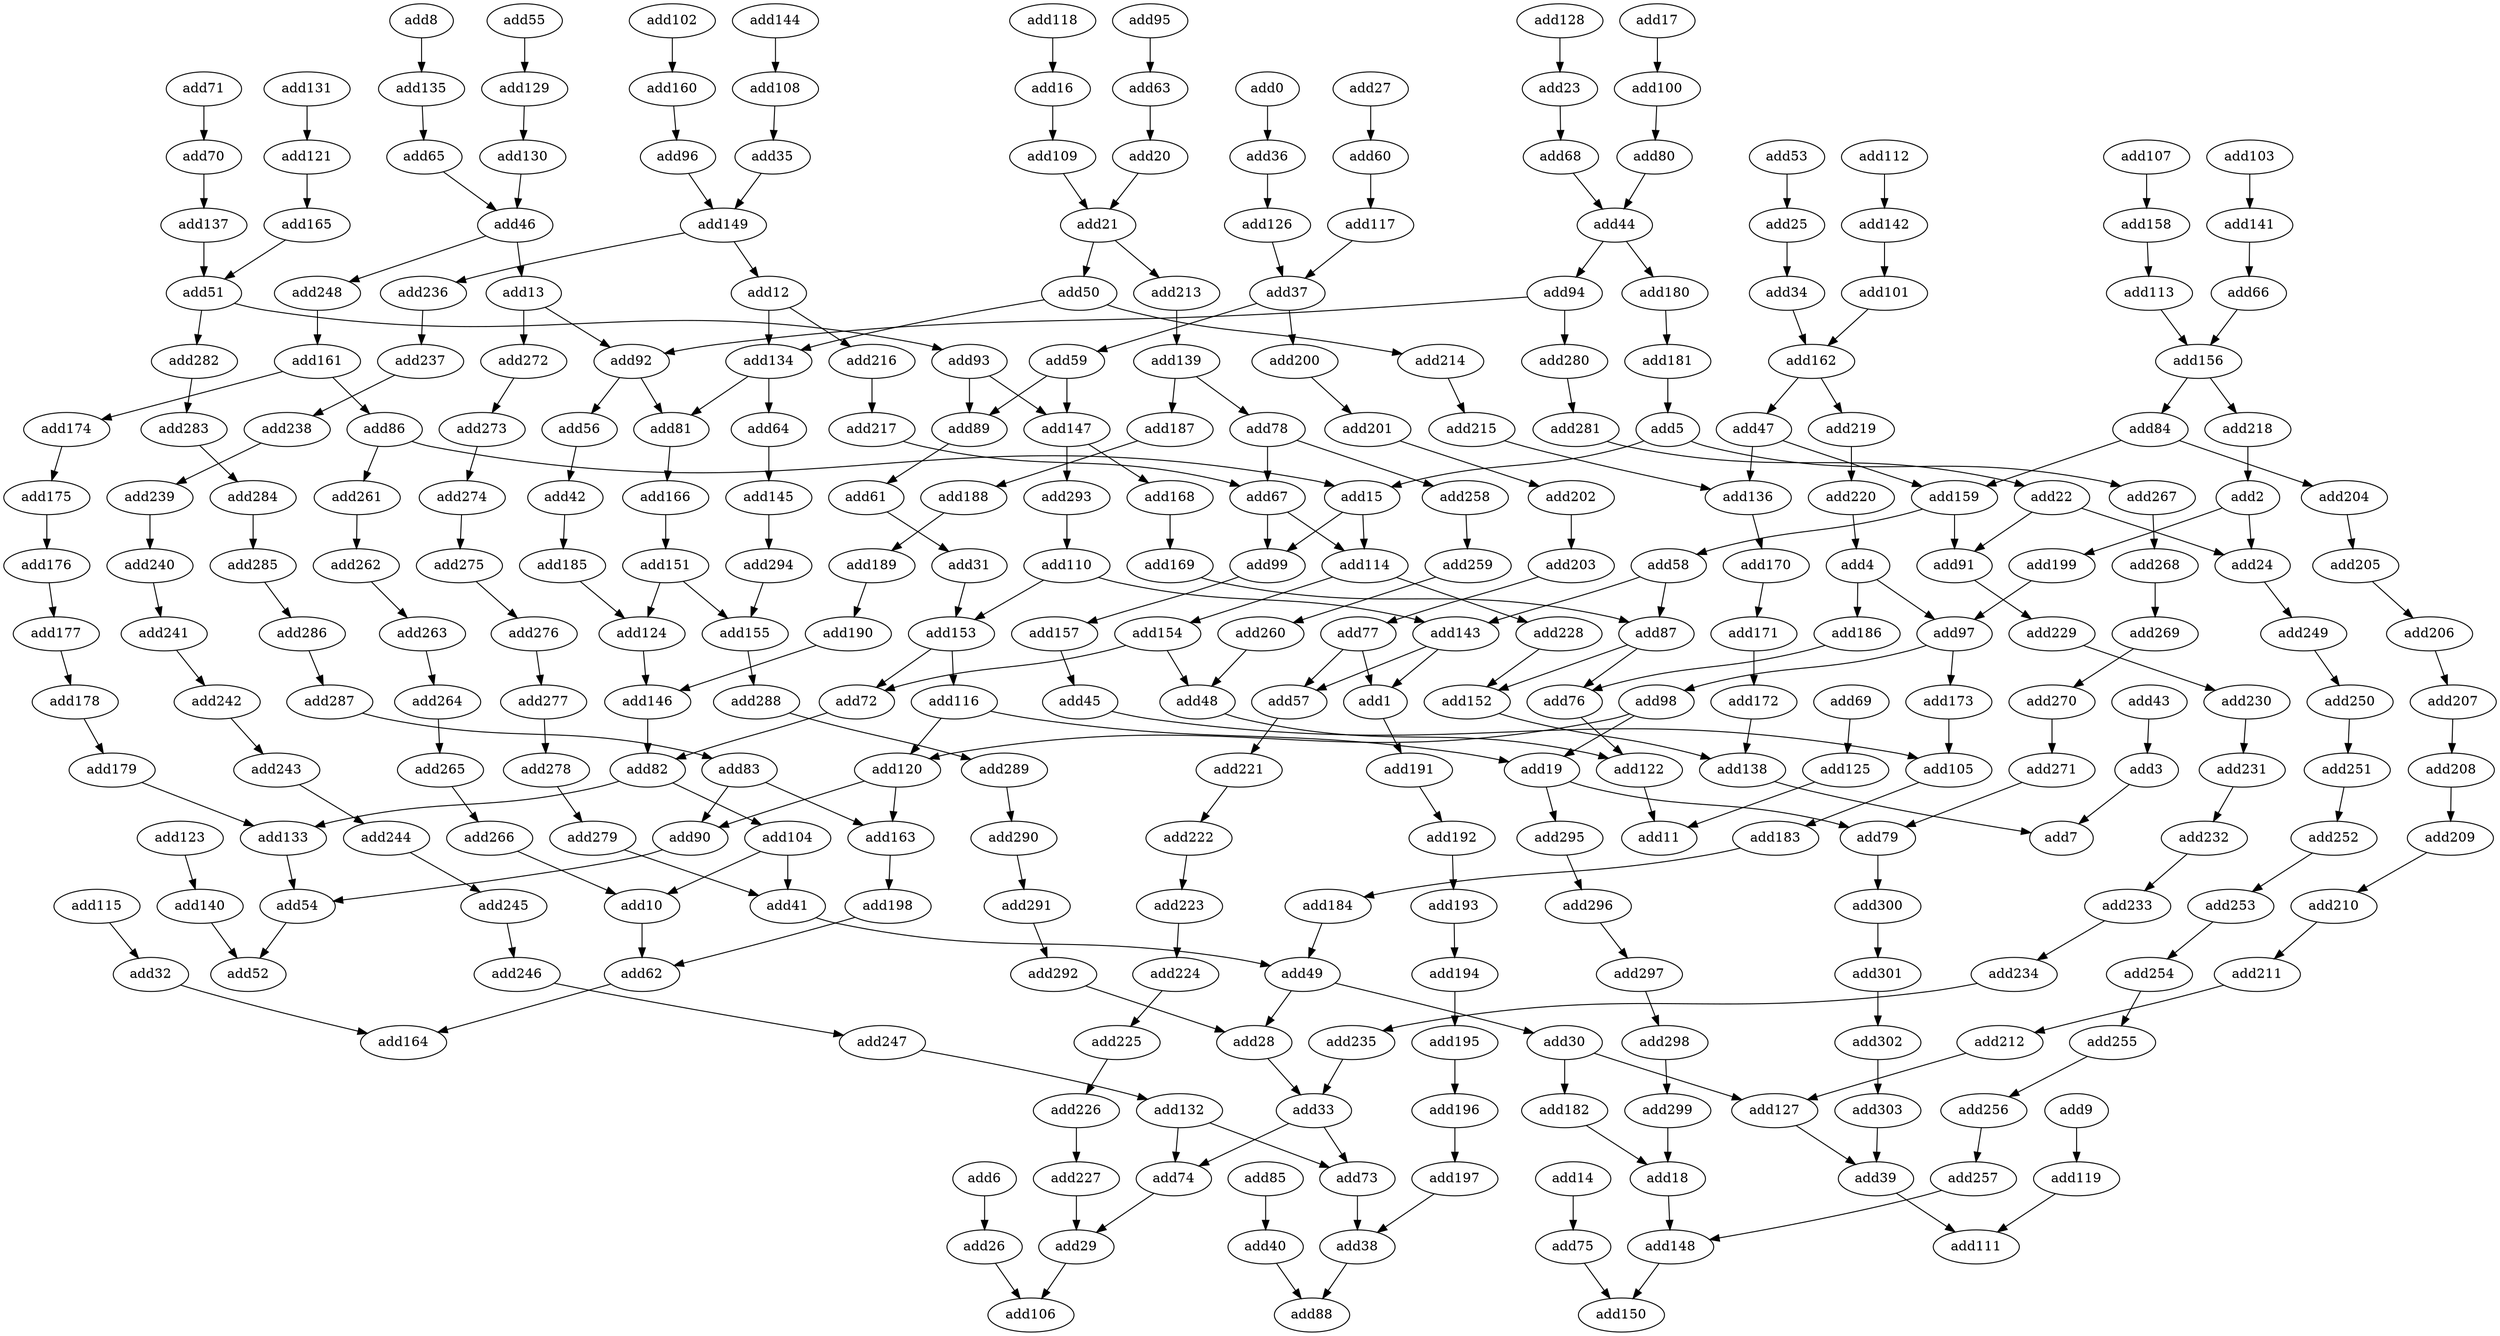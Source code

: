 strict digraph  {
add0 [opcode=add];
add36 [opcode=add];
add1 [opcode=add];
add191 [opcode=add];
add2 [opcode=add];
add199 [opcode=add];
add24 [opcode=add];
add3 [opcode=add];
add7 [opcode=add];
add4 [opcode=add];
add186 [opcode=add];
add97 [opcode=add];
add5 [opcode=add];
add15 [opcode=add];
add267 [opcode=add];
add6 [opcode=add];
add26 [opcode=add];
add8 [opcode=add];
add135 [opcode=add];
add9 [opcode=add];
add119 [opcode=add];
add10 [opcode=add];
add62 [opcode=add];
add12 [opcode=add];
add216 [opcode=add];
add134 [opcode=add];
add13 [opcode=add];
add272 [opcode=add];
add92 [opcode=add];
add14 [opcode=add];
add75 [opcode=add];
add114 [opcode=add];
add99 [opcode=add];
add16 [opcode=add];
add109 [opcode=add];
add17 [opcode=add];
add100 [opcode=add];
add18 [opcode=add];
add148 [opcode=add];
add19 [opcode=add];
add79 [opcode=add];
add295 [opcode=add];
add20 [opcode=add];
add21 [opcode=add];
add50 [opcode=add];
add213 [opcode=add];
add22 [opcode=add];
add91 [opcode=add];
add23 [opcode=add];
add68 [opcode=add];
add249 [opcode=add];
add25 [opcode=add];
add34 [opcode=add];
add106 [opcode=add];
add27 [opcode=add];
add60 [opcode=add];
add28 [opcode=add];
add33 [opcode=add];
add29 [opcode=add];
add30 [opcode=add];
add182 [opcode=add];
add127 [opcode=add];
add31 [opcode=add];
add153 [opcode=add];
add32 [opcode=add];
add164 [opcode=add];
add74 [opcode=add];
add73 [opcode=add];
add162 [opcode=add];
add35 [opcode=add];
add149 [opcode=add];
add126 [opcode=add];
add37 [opcode=add];
add200 [opcode=add];
add59 [opcode=add];
add38 [opcode=add];
add88 [opcode=add];
add39 [opcode=add];
add111 [opcode=add];
add40 [opcode=add];
add41 [opcode=add];
add49 [opcode=add];
add42 [opcode=add];
add185 [opcode=add];
add43 [opcode=add];
add44 [opcode=add];
add180 [opcode=add];
add94 [opcode=add];
add45 [opcode=add];
add105 [opcode=add];
add46 [opcode=add];
add248 [opcode=add];
add47 [opcode=add];
add136 [opcode=add];
add159 [opcode=add];
add48 [opcode=add];
add122 [opcode=add];
add214 [opcode=add];
add51 [opcode=add];
add282 [opcode=add];
add93 [opcode=add];
add53 [opcode=add];
add54 [opcode=add];
add52 [opcode=add];
add55 [opcode=add];
add129 [opcode=add];
add56 [opcode=add];
add57 [opcode=add];
add221 [opcode=add];
add58 [opcode=add];
add143 [opcode=add];
add87 [opcode=add];
add89 [opcode=add];
add147 [opcode=add];
add117 [opcode=add];
add61 [opcode=add];
add63 [opcode=add];
add64 [opcode=add];
add145 [opcode=add];
add65 [opcode=add];
add66 [opcode=add];
add156 [opcode=add];
add67 [opcode=add];
add69 [opcode=add];
add125 [opcode=add];
add70 [opcode=add];
add137 [opcode=add];
add71 [opcode=add];
add72 [opcode=add];
add82 [opcode=add];
add150 [opcode=add];
add76 [opcode=add];
add77 [opcode=add];
add78 [opcode=add];
add258 [opcode=add];
add300 [opcode=add];
add80 [opcode=add];
add81 [opcode=add];
add166 [opcode=add];
add133 [opcode=add];
add104 [opcode=add];
add83 [opcode=add];
add163 [opcode=add];
add90 [opcode=add];
add84 [opcode=add];
add204 [opcode=add];
add85 [opcode=add];
add86 [opcode=add];
add261 [opcode=add];
add152 [opcode=add];
add229 [opcode=add];
add280 [opcode=add];
add95 [opcode=add];
add96 [opcode=add];
add173 [opcode=add];
add98 [opcode=add];
add120 [opcode=add];
add157 [opcode=add];
add101 [opcode=add];
add102 [opcode=add];
add160 [opcode=add];
add103 [opcode=add];
add141 [opcode=add];
add183 [opcode=add];
add107 [opcode=add];
add158 [opcode=add];
add108 [opcode=add];
add110 [opcode=add];
add112 [opcode=add];
add142 [opcode=add];
add113 [opcode=add];
add228 [opcode=add];
add154 [opcode=add];
add115 [opcode=add];
add116 [opcode=add];
add118 [opcode=add];
add121 [opcode=add];
add165 [opcode=add];
add11 [opcode=add];
add123 [opcode=add];
add140 [opcode=add];
add124 [opcode=add];
add146 [opcode=add];
add128 [opcode=add];
add130 [opcode=add];
add131 [opcode=add];
add132 [opcode=add];
add170 [opcode=add];
add138 [opcode=add];
add139 [opcode=add];
add187 [opcode=add];
add144 [opcode=add];
add294 [opcode=add];
add168 [opcode=add];
add293 [opcode=add];
add236 [opcode=add];
add151 [opcode=add];
add155 [opcode=add];
add288 [opcode=add];
add218 [opcode=add];
add161 [opcode=add];
add174 [opcode=add];
add219 [opcode=add];
add198 [opcode=add];
add169 [opcode=add];
add171 [opcode=add];
add172 [opcode=add];
add175 [opcode=add];
add176 [opcode=add];
add177 [opcode=add];
add178 [opcode=add];
add179 [opcode=add];
add181 [opcode=add];
add184 [opcode=add];
add188 [opcode=add];
add189 [opcode=add];
add190 [opcode=add];
add192 [opcode=add];
add193 [opcode=add];
add194 [opcode=add];
add195 [opcode=add];
add196 [opcode=add];
add197 [opcode=add];
add201 [opcode=add];
add202 [opcode=add];
add203 [opcode=add];
add205 [opcode=add];
add206 [opcode=add];
add207 [opcode=add];
add208 [opcode=add];
add209 [opcode=add];
add210 [opcode=add];
add211 [opcode=add];
add212 [opcode=add];
add215 [opcode=add];
add217 [opcode=add];
add220 [opcode=add];
add222 [opcode=add];
add223 [opcode=add];
add224 [opcode=add];
add225 [opcode=add];
add226 [opcode=add];
add227 [opcode=add];
add230 [opcode=add];
add231 [opcode=add];
add232 [opcode=add];
add233 [opcode=add];
add234 [opcode=add];
add235 [opcode=add];
add237 [opcode=add];
add238 [opcode=add];
add239 [opcode=add];
add240 [opcode=add];
add241 [opcode=add];
add242 [opcode=add];
add243 [opcode=add];
add244 [opcode=add];
add245 [opcode=add];
add246 [opcode=add];
add247 [opcode=add];
add250 [opcode=add];
add251 [opcode=add];
add252 [opcode=add];
add253 [opcode=add];
add254 [opcode=add];
add255 [opcode=add];
add256 [opcode=add];
add257 [opcode=add];
add259 [opcode=add];
add260 [opcode=add];
add262 [opcode=add];
add263 [opcode=add];
add264 [opcode=add];
add265 [opcode=add];
add266 [opcode=add];
add268 [opcode=add];
add269 [opcode=add];
add270 [opcode=add];
add271 [opcode=add];
add273 [opcode=add];
add274 [opcode=add];
add275 [opcode=add];
add276 [opcode=add];
add277 [opcode=add];
add278 [opcode=add];
add279 [opcode=add];
add281 [opcode=add];
add283 [opcode=add];
add284 [opcode=add];
add285 [opcode=add];
add286 [opcode=add];
add287 [opcode=add];
add289 [opcode=add];
add290 [opcode=add];
add291 [opcode=add];
add292 [opcode=add];
add296 [opcode=add];
add297 [opcode=add];
add298 [opcode=add];
add299 [opcode=add];
add301 [opcode=add];
add302 [opcode=add];
add303 [opcode=add];
add0 -> add36;
add36 -> add126;
add1 -> add191;
add191 -> add192;
add2 -> add199;
add2 -> add24;
add199 -> add97;
add24 -> add249;
add3 -> add7;
add4 -> add186;
add4 -> add97;
add186 -> add76;
add97 -> add173;
add97 -> add98;
add5 -> add15;
add5 -> add267;
add15 -> add114;
add15 -> add99;
add267 -> add268;
add6 -> add26;
add26 -> add106;
add8 -> add135;
add135 -> add65;
add9 -> add119;
add119 -> add111;
add10 -> add62;
add62 -> add164;
add12 -> add216;
add12 -> add134;
add216 -> add217;
add134 -> add64;
add134 -> add81;
add13 -> add272;
add13 -> add92;
add272 -> add273;
add92 -> add81;
add92 -> add56;
add14 -> add75;
add75 -> add150;
add114 -> add228;
add114 -> add154;
add99 -> add157;
add16 -> add109;
add109 -> add21;
add17 -> add100;
add100 -> add80;
add18 -> add148;
add148 -> add150;
add19 -> add79;
add19 -> add295;
add79 -> add300;
add295 -> add296;
add20 -> add21;
add21 -> add50;
add21 -> add213;
add50 -> add214;
add50 -> add134;
add213 -> add139;
add22 -> add91;
add22 -> add24;
add91 -> add229;
add23 -> add68;
add68 -> add44;
add249 -> add250;
add25 -> add34;
add34 -> add162;
add27 -> add60;
add60 -> add117;
add28 -> add33;
add33 -> add74;
add33 -> add73;
add29 -> add106;
add30 -> add182;
add30 -> add127;
add182 -> add18;
add127 -> add39;
add31 -> add153;
add153 -> add72;
add153 -> add116;
add32 -> add164;
add74 -> add29;
add73 -> add38;
add162 -> add219;
add162 -> add47;
add35 -> add149;
add149 -> add12;
add149 -> add236;
add126 -> add37;
add37 -> add200;
add37 -> add59;
add200 -> add201;
add59 -> add89;
add59 -> add147;
add38 -> add88;
add39 -> add111;
add40 -> add88;
add41 -> add49;
add49 -> add28;
add49 -> add30;
add42 -> add185;
add185 -> add124;
add43 -> add3;
add44 -> add180;
add44 -> add94;
add180 -> add181;
add94 -> add92;
add94 -> add280;
add45 -> add105;
add105 -> add183;
add46 -> add248;
add46 -> add13;
add248 -> add161;
add47 -> add136;
add47 -> add159;
add136 -> add170;
add159 -> add58;
add159 -> add91;
add48 -> add122;
add122 -> add11;
add214 -> add215;
add51 -> add282;
add51 -> add93;
add282 -> add283;
add93 -> add147;
add93 -> add89;
add53 -> add25;
add54 -> add52;
add55 -> add129;
add129 -> add130;
add56 -> add42;
add57 -> add221;
add221 -> add222;
add58 -> add143;
add58 -> add87;
add143 -> add57;
add143 -> add1;
add87 -> add76;
add87 -> add152;
add89 -> add61;
add147 -> add168;
add147 -> add293;
add117 -> add37;
add61 -> add31;
add63 -> add20;
add64 -> add145;
add145 -> add294;
add65 -> add46;
add66 -> add156;
add156 -> add84;
add156 -> add218;
add67 -> add99;
add67 -> add114;
add69 -> add125;
add125 -> add11;
add70 -> add137;
add137 -> add51;
add71 -> add70;
add72 -> add82;
add82 -> add133;
add82 -> add104;
add76 -> add122;
add77 -> add57;
add77 -> add1;
add78 -> add67;
add78 -> add258;
add258 -> add259;
add300 -> add301;
add80 -> add44;
add81 -> add166;
add166 -> add151;
add133 -> add54;
add104 -> add10;
add104 -> add41;
add83 -> add163;
add83 -> add90;
add163 -> add198;
add90 -> add54;
add84 -> add159;
add84 -> add204;
add204 -> add205;
add85 -> add40;
add86 -> add15;
add86 -> add261;
add261 -> add262;
add152 -> add138;
add229 -> add230;
add280 -> add281;
add95 -> add63;
add96 -> add149;
add173 -> add105;
add98 -> add19;
add98 -> add120;
add120 -> add163;
add120 -> add90;
add157 -> add45;
add101 -> add162;
add102 -> add160;
add160 -> add96;
add103 -> add141;
add141 -> add66;
add183 -> add184;
add107 -> add158;
add158 -> add113;
add108 -> add35;
add110 -> add153;
add110 -> add143;
add112 -> add142;
add142 -> add101;
add113 -> add156;
add228 -> add152;
add154 -> add72;
add154 -> add48;
add115 -> add32;
add116 -> add120;
add116 -> add19;
add118 -> add16;
add121 -> add165;
add165 -> add51;
add123 -> add140;
add140 -> add52;
add124 -> add146;
add146 -> add82;
add128 -> add23;
add130 -> add46;
add131 -> add121;
add132 -> add74;
add132 -> add73;
add170 -> add171;
add138 -> add7;
add139 -> add187;
add139 -> add78;
add187 -> add188;
add144 -> add108;
add294 -> add155;
add168 -> add169;
add293 -> add110;
add236 -> add237;
add151 -> add155;
add151 -> add124;
add155 -> add288;
add288 -> add289;
add218 -> add2;
add161 -> add174;
add161 -> add86;
add174 -> add175;
add219 -> add220;
add198 -> add62;
add169 -> add87;
add171 -> add172;
add172 -> add138;
add175 -> add176;
add176 -> add177;
add177 -> add178;
add178 -> add179;
add179 -> add133;
add181 -> add5;
add184 -> add49;
add188 -> add189;
add189 -> add190;
add190 -> add146;
add192 -> add193;
add193 -> add194;
add194 -> add195;
add195 -> add196;
add196 -> add197;
add197 -> add38;
add201 -> add202;
add202 -> add203;
add203 -> add77;
add205 -> add206;
add206 -> add207;
add207 -> add208;
add208 -> add209;
add209 -> add210;
add210 -> add211;
add211 -> add212;
add212 -> add127;
add215 -> add136;
add217 -> add67;
add220 -> add4;
add222 -> add223;
add223 -> add224;
add224 -> add225;
add225 -> add226;
add226 -> add227;
add227 -> add29;
add230 -> add231;
add231 -> add232;
add232 -> add233;
add233 -> add234;
add234 -> add235;
add235 -> add33;
add237 -> add238;
add238 -> add239;
add239 -> add240;
add240 -> add241;
add241 -> add242;
add242 -> add243;
add243 -> add244;
add244 -> add245;
add245 -> add246;
add246 -> add247;
add247 -> add132;
add250 -> add251;
add251 -> add252;
add252 -> add253;
add253 -> add254;
add254 -> add255;
add255 -> add256;
add256 -> add257;
add257 -> add148;
add259 -> add260;
add260 -> add48;
add262 -> add263;
add263 -> add264;
add264 -> add265;
add265 -> add266;
add266 -> add10;
add268 -> add269;
add269 -> add270;
add270 -> add271;
add271 -> add79;
add273 -> add274;
add274 -> add275;
add275 -> add276;
add276 -> add277;
add277 -> add278;
add278 -> add279;
add279 -> add41;
add281 -> add22;
add283 -> add284;
add284 -> add285;
add285 -> add286;
add286 -> add287;
add287 -> add83;
add289 -> add290;
add290 -> add291;
add291 -> add292;
add292 -> add28;
add296 -> add297;
add297 -> add298;
add298 -> add299;
add299 -> add18;
add301 -> add302;
add302 -> add303;
add303 -> add39;
}
